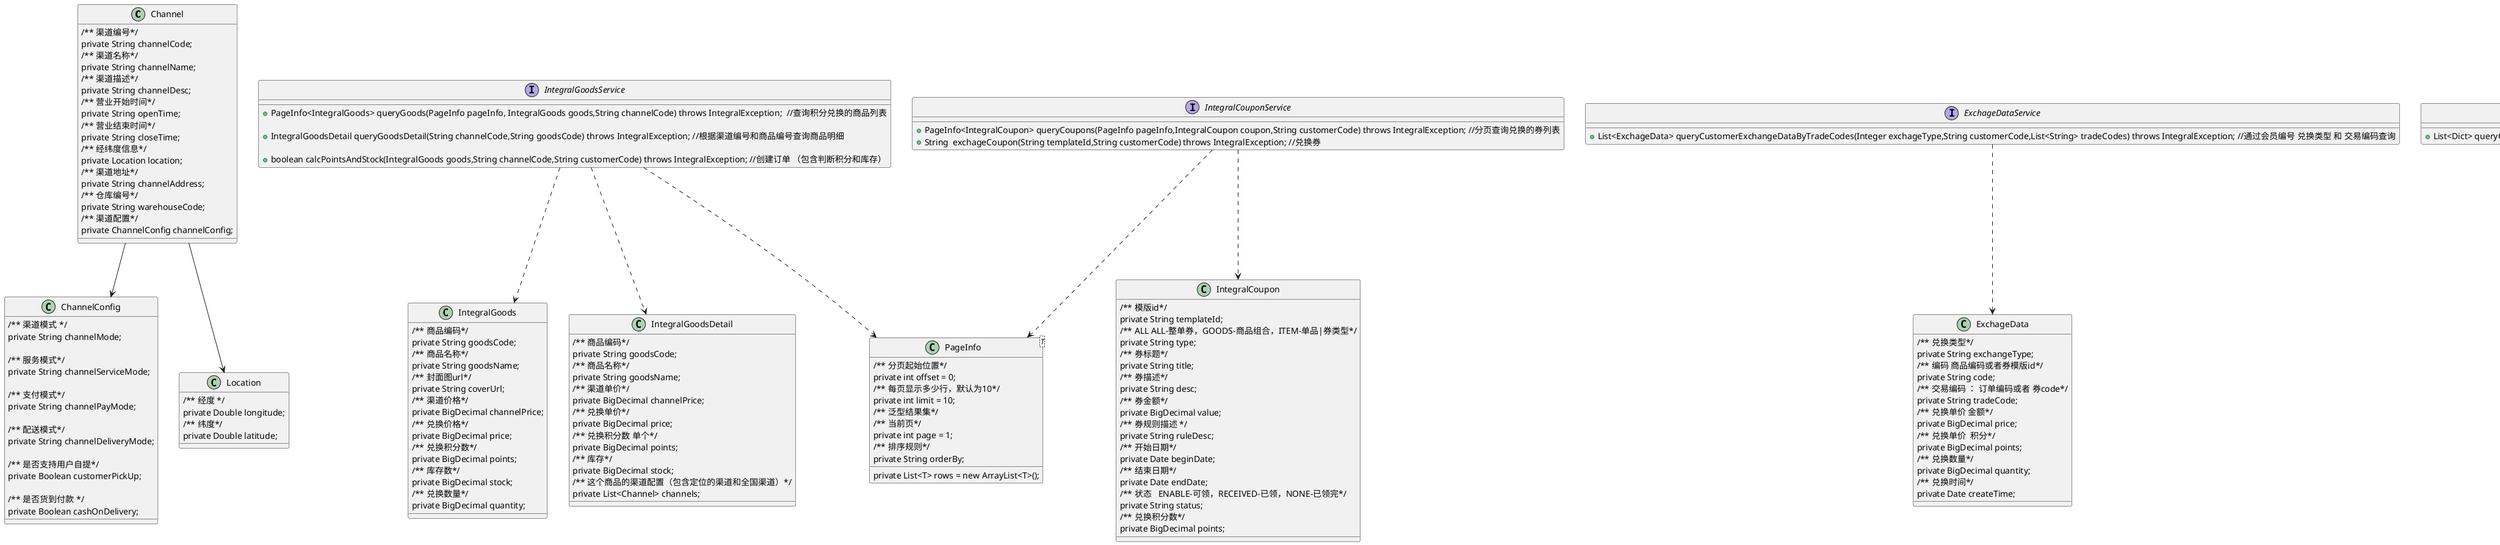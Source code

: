 @startuml


class Channel {
    /** 渠道编号*/
    private String channelCode;
    /** 渠道名称*/
    private String channelName;
    /** 渠道描述*/
    private String channelDesc;
    /** 营业开始时间*/
    private String openTime;
    /** 营业结束时间*/
    private String closeTime;
    /** 经纬度信息*/
    private Location location;
    /** 渠道地址*/
    private String channelAddress;
    /** 仓库编号*/
    private String warehouseCode;
    /** 渠道配置*/
    private ChannelConfig channelConfig;

}


class ChannelConfig {

    /** 渠道模式 */
    private String channelMode;

    /** 服务模式*/
    private String channelServiceMode;

    /** 支付模式*/
    private String channelPayMode;

    /** 配送模式*/
    private String channelDeliveryMode;

    /** 是否支持用户自提*/
    private Boolean customerPickUp;

    /** 是否货到付款 */
    private Boolean cashOnDelivery;

}

class Location {
    /** 经度 */
    private Double longitude;
    /** 纬度*/
    private Double latitude;
}

Channel --> Location
Channel --> ChannelConfig


class IntegralGoods {
    /** 商品编码*/
    private String goodsCode;
    /** 商品名称*/
    private String goodsName;
    /** 封面图url*/
    private String coverUrl;
    /** 渠道价格*/
    private BigDecimal channelPrice;
    /** 兑换价格*/
    private BigDecimal price;
    /** 兑换积分数*/
    private BigDecimal points;
    /** 库存数*/
    private BigDecimal stock;
    /** 兑换数量*/
    private BigDecimal quantity;
    
}


class IntegralGoodsDetail {
    /** 商品编码*/
    private String goodsCode;
    /** 商品名称*/
    private String goodsName;
    /** 渠道单价*/
    private BigDecimal channelPrice;
    /** 兑换单价*/
    private BigDecimal price;
    /** 兑换积分数 单个*/
    private BigDecimal points;
    /** 库存*/
    private BigDecimal stock;
    /** 这个商品的渠道配置（包含定位的渠道和全国渠道）*/
    private List<Channel> channels;

}

class ExchageData {
    /** 兑换类型*/
    private String exchangeType;
    /** 编码 商品编码或者券模版id*/
    private String code;
    /** 交易编码 ： 订单编码或者 券code*/
    private String tradeCode;
    /** 兑换单价 金额*/
    private BigDecimal price;
    /** 兑换单价  积分*/
    private BigDecimal points;
    /** 兑换数量*/
    private BigDecimal quantity;
    /** 兑换时间*/
    private Date createTime;
}




class IntegralCoupon {
    /** 模版id*/
    private String templateId;
    /** ALL ALL-整单券，GOODS-商品组合，ITEM-单品|券类型*/
    private String type;
    /** 券标题*/
    private String title;
    /** 券描述*/
    private String desc;
    /** 券金额*/
    private BigDecimal value;
    /** 券规则描述 */
    private String ruleDesc;
    /** 开始日期*/
    private Date beginDate;
    /** 结束日期*/
    private Date endDate;
    /** 状态   ENABLE-可领，RECEIVED-已领，NONE-已领完*/
    private String status;
    /** 兑换积分数*/
    private BigDecimal points;

}


class PageInfo<T> {
    /** 分页起始位置*/
    private int offset = 0;
    /** 每页显示多少行，默认为10*/
    private int limit = 10;
    /** 泛型结果集*/
    private List<T> rows = new ArrayList<T>();
    /** 当前页*/
    private int page = 1;
    /** 排序规则*/
    private String orderBy;
    
}



class Dict {

    /** 分组id*/
    private String groupId;
    /** 关键词*/
    private String key;
    /** 值*/
    private String value;
    /** 描述*/
    private String desc;

}



interface IntegralGoodsService {

    + PageInfo<IntegralGoods> queryGoods(PageInfo pageInfo, IntegralGoods goods,String channelCode) throws IntegralException;  //查询积分兑换的商品列表

    + IntegralGoodsDetail queryGoodsDetail(String channelCode,String goodsCode) throws IntegralException; //根据渠道编号和商品编号查询商品明细

    + boolean calcPointsAndStock(IntegralGoods goods,String channelCode,String customerCode) throws IntegralException; //创建订单 （包含判断积分和库存）

}


IntegralGoodsService ..> PageInfo
IntegralGoodsService ..> IntegralGoods
IntegralGoodsService ..> IntegralGoodsDetail


interface IntegralCouponService {
    
    + PageInfo<IntegralCoupon> queryCoupons(PageInfo pageInfo,IntegralCoupon coupon,String customerCode) throws IntegralException; //分页查询兑换的券列表

   
    + String  exchageCoupon(String templateId,String customerCode) throws IntegralException; //兑换券

}

IntegralCouponService ..> PageInfo
IntegralCouponService ..> IntegralCoupon


interface DictService {

    + List<Dict> queryGroupDictByAppId(String appId,String groupId) throws IntegralException; //查询应用分组字典
}

DictService ..> Dict



interface ExchageDataService {

   + List<ExchageData> queryCustomerExchangeDataByTradeCodes(Integer exchageType,String customerCode,List<String> tradeCodes) throws IntegralException; //通过会员编号 兑换类型 和 交易编码查询
}

ExchageDataService ..> ExchageData

@enduml